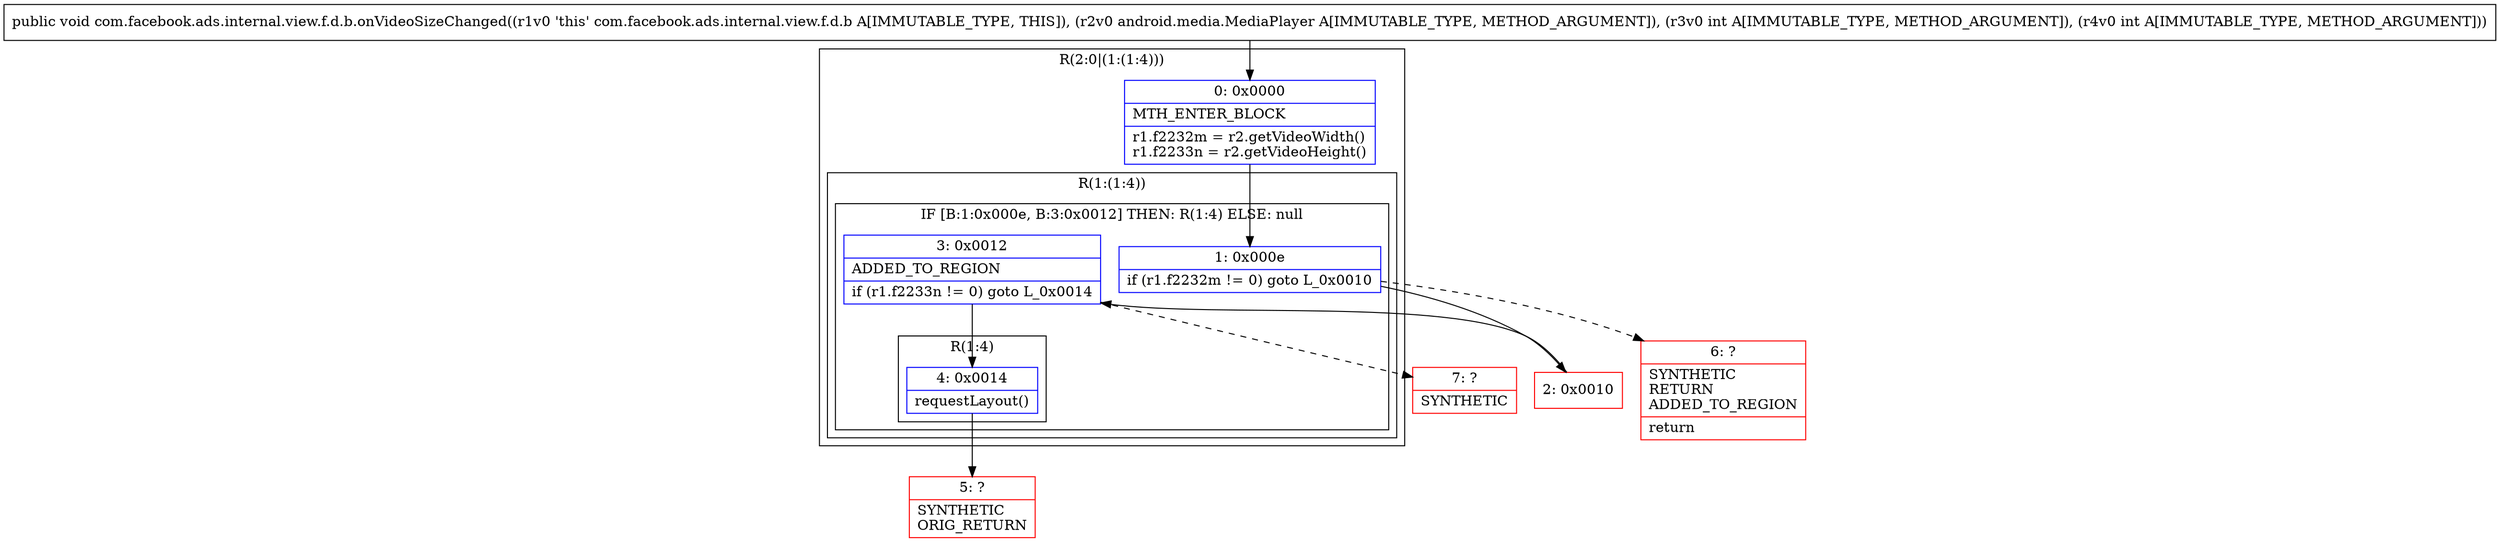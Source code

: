 digraph "CFG forcom.facebook.ads.internal.view.f.d.b.onVideoSizeChanged(Landroid\/media\/MediaPlayer;II)V" {
subgraph cluster_Region_798818651 {
label = "R(2:0|(1:(1:4)))";
node [shape=record,color=blue];
Node_0 [shape=record,label="{0\:\ 0x0000|MTH_ENTER_BLOCK\l|r1.f2232m = r2.getVideoWidth()\lr1.f2233n = r2.getVideoHeight()\l}"];
subgraph cluster_Region_2096443907 {
label = "R(1:(1:4))";
node [shape=record,color=blue];
subgraph cluster_IfRegion_1098996681 {
label = "IF [B:1:0x000e, B:3:0x0012] THEN: R(1:4) ELSE: null";
node [shape=record,color=blue];
Node_1 [shape=record,label="{1\:\ 0x000e|if (r1.f2232m != 0) goto L_0x0010\l}"];
Node_3 [shape=record,label="{3\:\ 0x0012|ADDED_TO_REGION\l|if (r1.f2233n != 0) goto L_0x0014\l}"];
subgraph cluster_Region_308508943 {
label = "R(1:4)";
node [shape=record,color=blue];
Node_4 [shape=record,label="{4\:\ 0x0014|requestLayout()\l}"];
}
}
}
}
Node_2 [shape=record,color=red,label="{2\:\ 0x0010}"];
Node_5 [shape=record,color=red,label="{5\:\ ?|SYNTHETIC\lORIG_RETURN\l}"];
Node_6 [shape=record,color=red,label="{6\:\ ?|SYNTHETIC\lRETURN\lADDED_TO_REGION\l|return\l}"];
Node_7 [shape=record,color=red,label="{7\:\ ?|SYNTHETIC\l}"];
MethodNode[shape=record,label="{public void com.facebook.ads.internal.view.f.d.b.onVideoSizeChanged((r1v0 'this' com.facebook.ads.internal.view.f.d.b A[IMMUTABLE_TYPE, THIS]), (r2v0 android.media.MediaPlayer A[IMMUTABLE_TYPE, METHOD_ARGUMENT]), (r3v0 int A[IMMUTABLE_TYPE, METHOD_ARGUMENT]), (r4v0 int A[IMMUTABLE_TYPE, METHOD_ARGUMENT])) }"];
MethodNode -> Node_0;
Node_0 -> Node_1;
Node_1 -> Node_2;
Node_1 -> Node_6[style=dashed];
Node_3 -> Node_4;
Node_3 -> Node_7[style=dashed];
Node_4 -> Node_5;
Node_2 -> Node_3;
}

